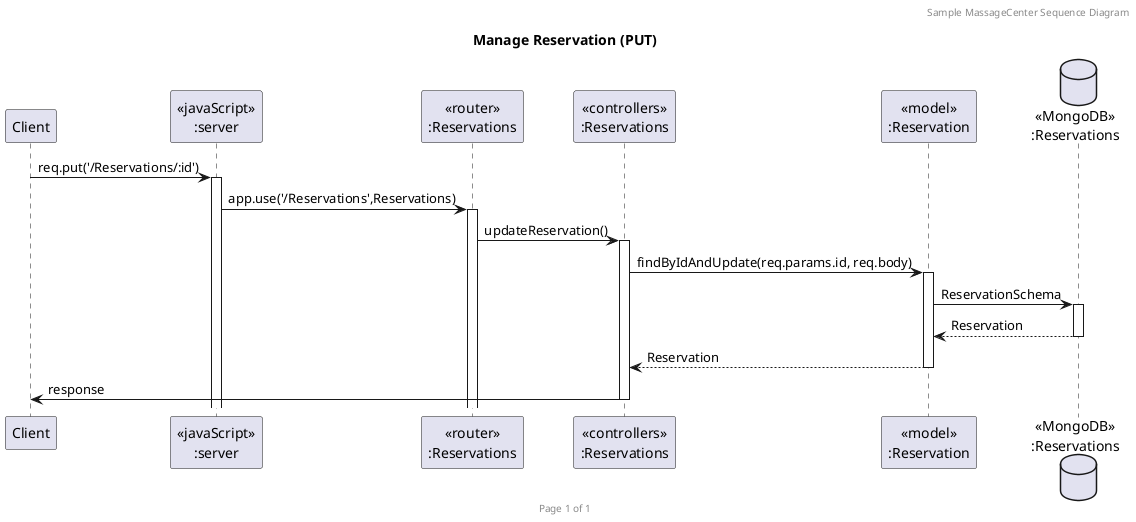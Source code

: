 @startuml Manage Reservation (PUT)

header Sample MassageCenter Sequence Diagram
footer Page %page% of %lastpage%
title "Manage Reservation (PUT)"

participant "Client" as client
participant "<<javaScript>>\n:server" as server
participant "<<router>>\n:Reservations" as routerReservations
participant "<<controllers>>\n:Reservations" as controllersReservations
participant "<<model>>\n:Reservation" as modelReservation
database "<<MongoDB>>\n:Reservations" as ReservationsDatabase

client->server ++:req.put('/Reservations/:id')
server->routerReservations ++:app.use('/Reservations',Reservations)
routerReservations -> controllersReservations ++:updateReservation()
controllersReservations->modelReservation ++:findByIdAndUpdate(req.params.id, req.body)
modelReservation ->ReservationsDatabase ++: ReservationSchema
ReservationsDatabase --> modelReservation --: Reservation
controllersReservations <-- modelReservation --:Reservation
controllersReservations->client --:response

@enduml
